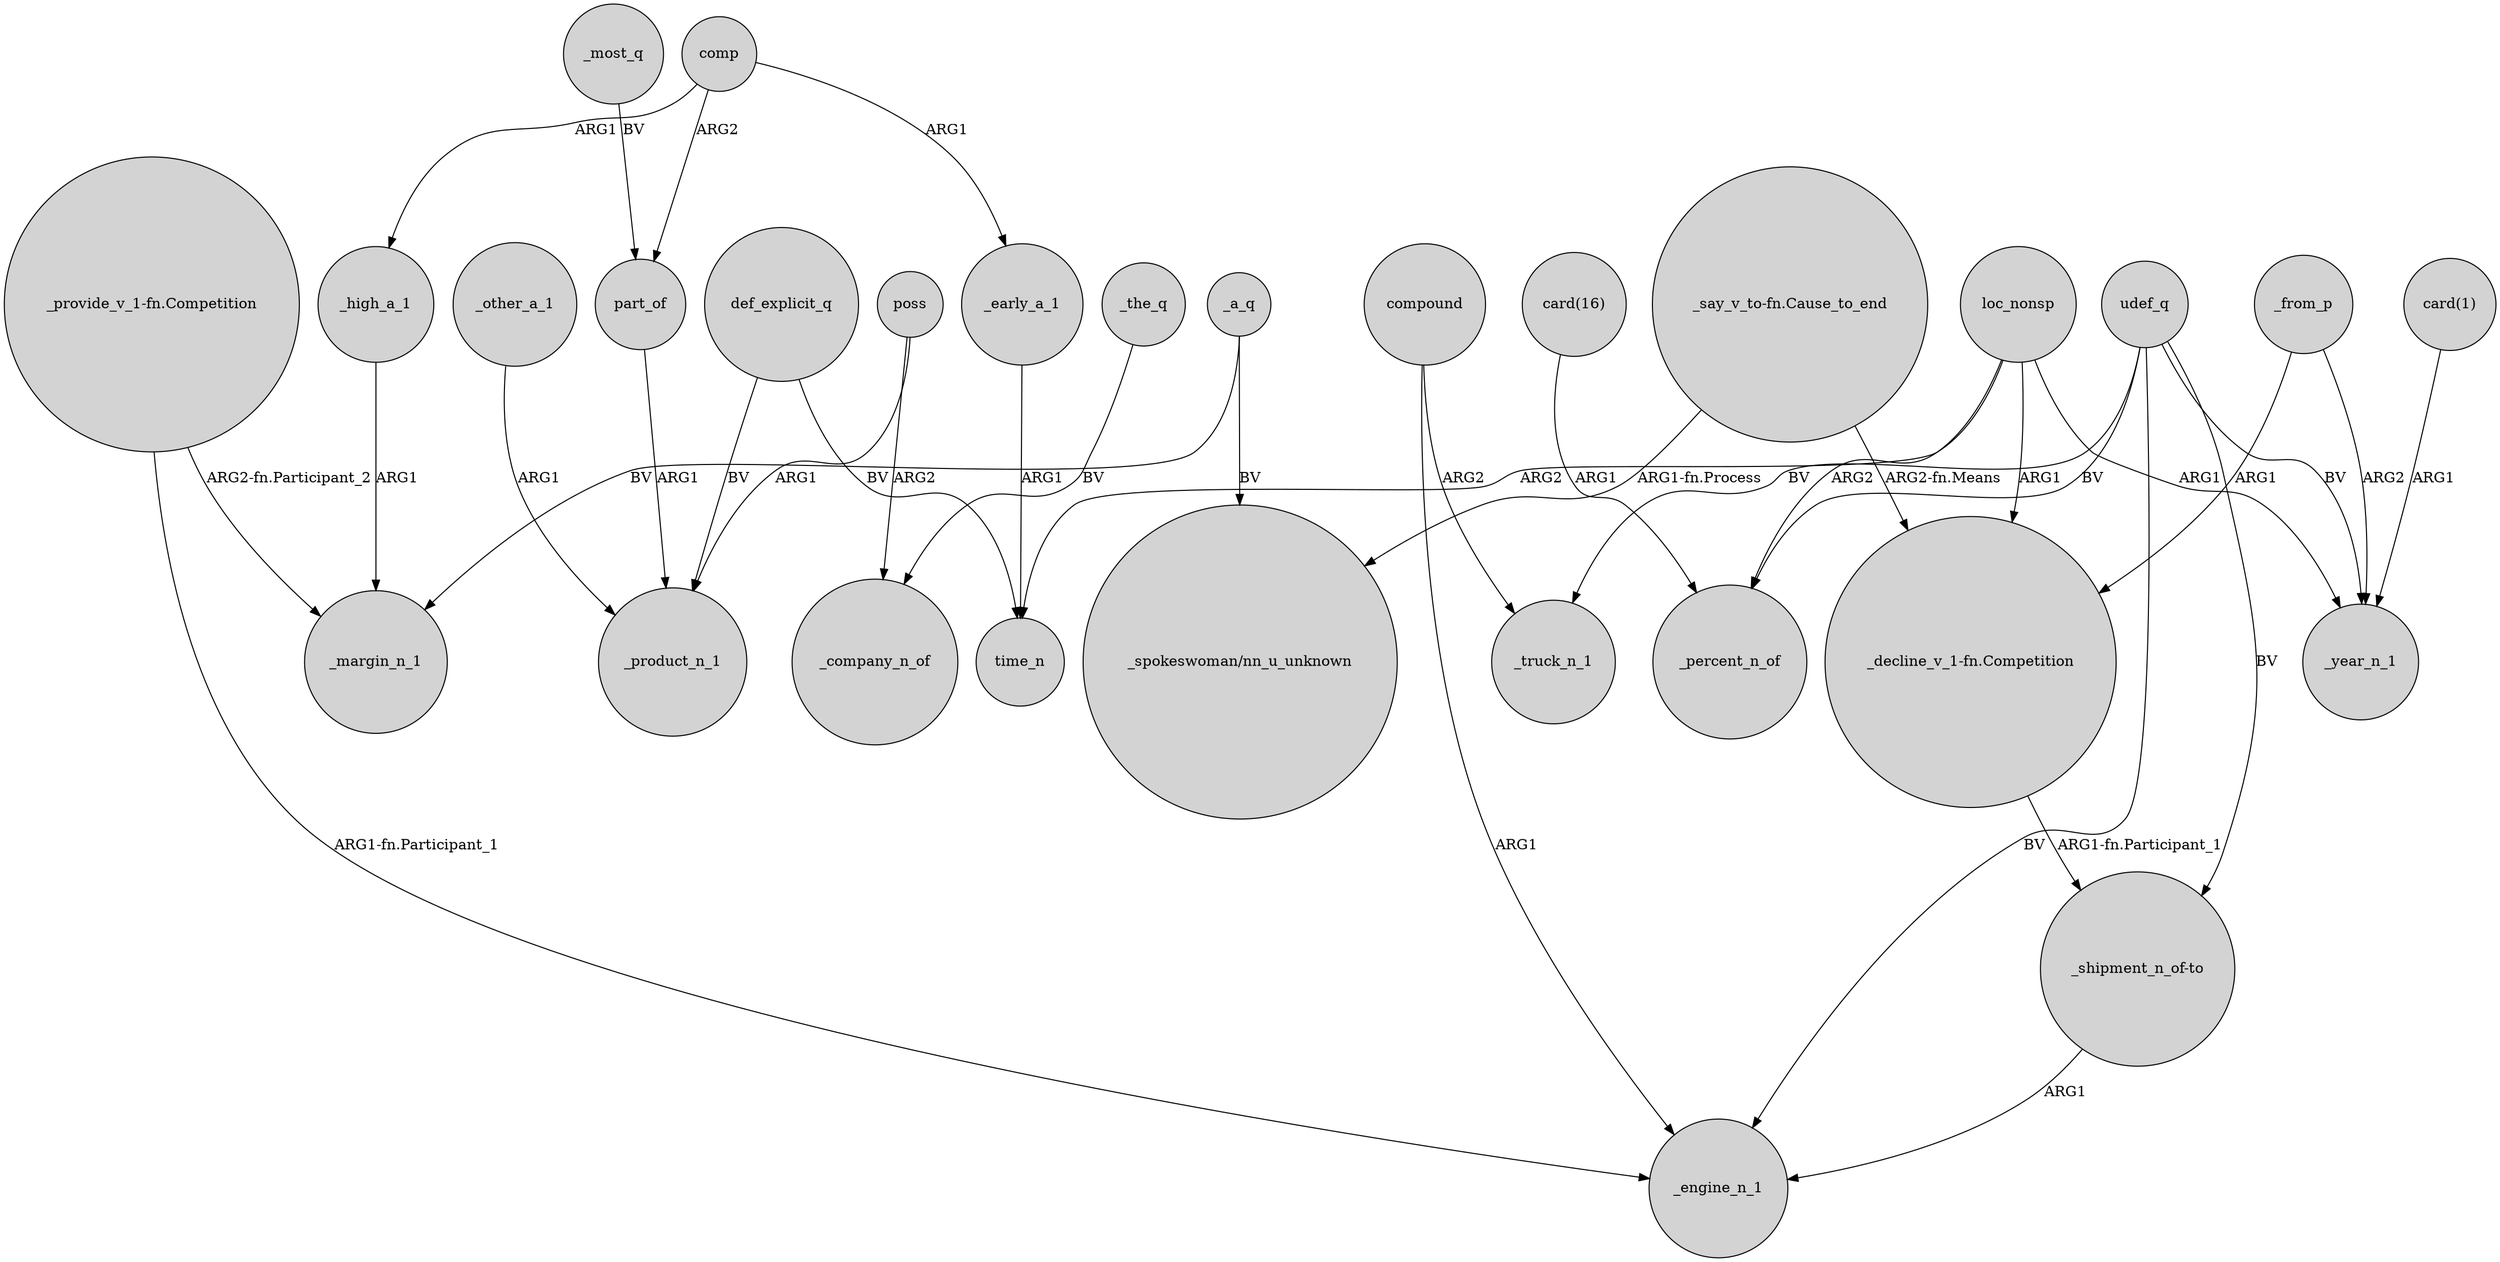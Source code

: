 digraph {
	node [shape=circle style=filled]
	_early_a_1 -> time_n [label=ARG1]
	"_shipment_n_of-to" -> _engine_n_1 [label=ARG1]
	def_explicit_q -> _product_n_1 [label=BV]
	"_say_v_to-fn.Cause_to_end" -> "_decline_v_1-fn.Competition" [label="ARG2-fn.Means"]
	_a_q -> "_spokeswoman/nn_u_unknown" [label=BV]
	"_provide_v_1-fn.Competition" -> _margin_n_1 [label="ARG2-fn.Participant_2"]
	compound -> _engine_n_1 [label=ARG1]
	"card(1)" -> _year_n_1 [label=ARG1]
	loc_nonsp -> _year_n_1 [label=ARG1]
	"_decline_v_1-fn.Competition" -> "_shipment_n_of-to" [label="ARG1-fn.Participant_1"]
	loc_nonsp -> "_decline_v_1-fn.Competition" [label=ARG1]
	"_say_v_to-fn.Cause_to_end" -> "_spokeswoman/nn_u_unknown" [label="ARG1-fn.Process"]
	_other_a_1 -> _product_n_1 [label=ARG1]
	_from_p -> "_decline_v_1-fn.Competition" [label=ARG1]
	part_of -> _product_n_1 [label=ARG1]
	"_provide_v_1-fn.Competition" -> _engine_n_1 [label="ARG1-fn.Participant_1"]
	comp -> _early_a_1 [label=ARG1]
	comp -> part_of [label=ARG2]
	poss -> _company_n_of [label=ARG2]
	_most_q -> part_of [label=BV]
	udef_q -> _percent_n_of [label=BV]
	comp -> _high_a_1 [label=ARG1]
	_high_a_1 -> _margin_n_1 [label=ARG1]
	_from_p -> _year_n_1 [label=ARG2]
	compound -> _truck_n_1 [label=ARG2]
	"card(16)" -> _percent_n_of [label=ARG1]
	_a_q -> _margin_n_1 [label=BV]
	def_explicit_q -> time_n [label=BV]
	udef_q -> _year_n_1 [label=BV]
	udef_q -> "_shipment_n_of-to" [label=BV]
	loc_nonsp -> time_n [label=ARG2]
	poss -> _product_n_1 [label=ARG1]
	udef_q -> _engine_n_1 [label=BV]
	_the_q -> _company_n_of [label=BV]
	loc_nonsp -> _percent_n_of [label=ARG2]
	udef_q -> _truck_n_1 [label=BV]
}
